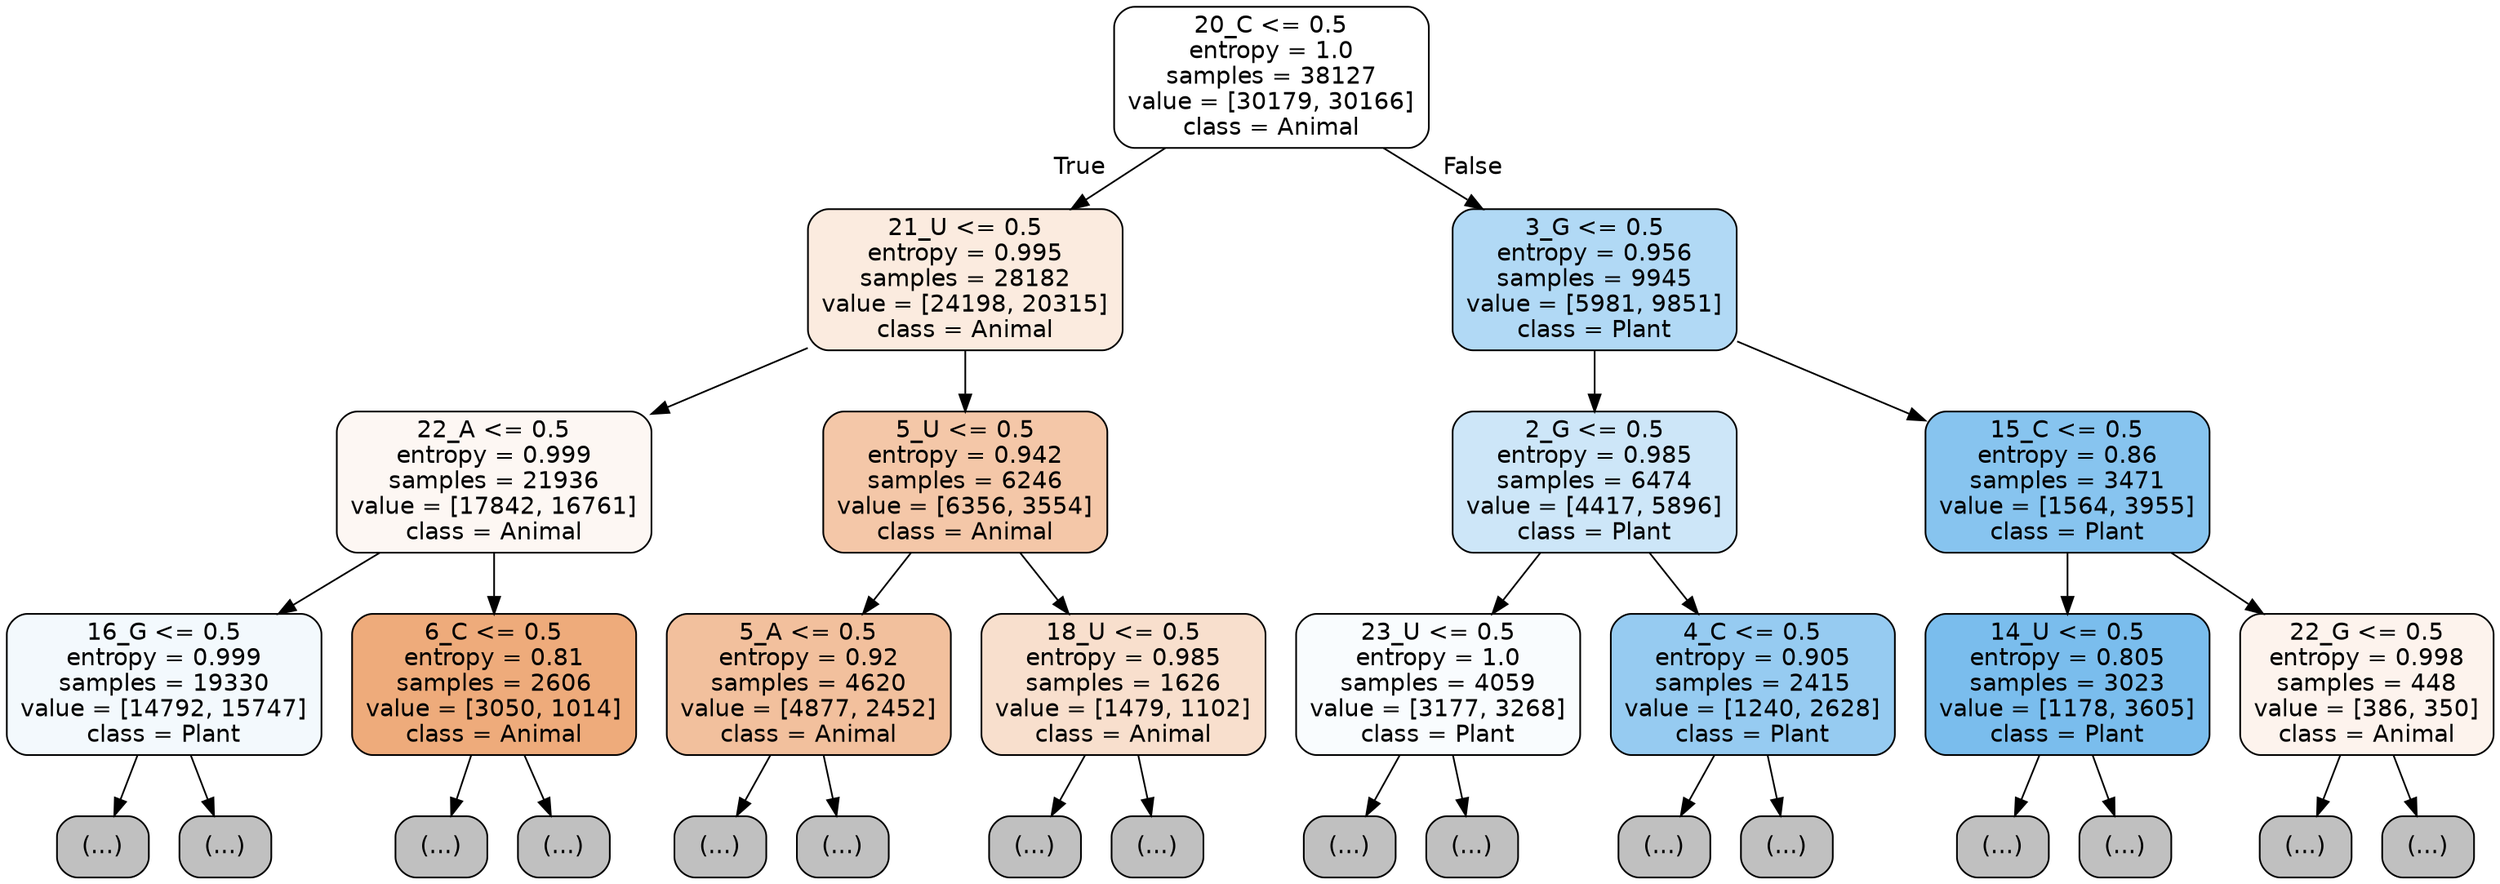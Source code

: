 digraph Tree {
node [shape=box, style="filled, rounded", color="black", fontname="helvetica"] ;
edge [fontname="helvetica"] ;
0 [label="20_C <= 0.5\nentropy = 1.0\nsamples = 38127\nvalue = [30179, 30166]\nclass = Animal", fillcolor="#ffffff"] ;
1 [label="21_U <= 0.5\nentropy = 0.995\nsamples = 28182\nvalue = [24198, 20315]\nclass = Animal", fillcolor="#fbebdf"] ;
0 -> 1 [labeldistance=2.5, labelangle=45, headlabel="True"] ;
2 [label="22_A <= 0.5\nentropy = 0.999\nsamples = 21936\nvalue = [17842, 16761]\nclass = Animal", fillcolor="#fdf7f3"] ;
1 -> 2 ;
3 [label="16_G <= 0.5\nentropy = 0.999\nsamples = 19330\nvalue = [14792, 15747]\nclass = Plant", fillcolor="#f3f9fd"] ;
2 -> 3 ;
4 [label="(...)", fillcolor="#C0C0C0"] ;
3 -> 4 ;
6651 [label="(...)", fillcolor="#C0C0C0"] ;
3 -> 6651 ;
9112 [label="6_C <= 0.5\nentropy = 0.81\nsamples = 2606\nvalue = [3050, 1014]\nclass = Animal", fillcolor="#eeab7b"] ;
2 -> 9112 ;
9113 [label="(...)", fillcolor="#C0C0C0"] ;
9112 -> 9113 ;
10076 [label="(...)", fillcolor="#C0C0C0"] ;
9112 -> 10076 ;
10337 [label="5_U <= 0.5\nentropy = 0.942\nsamples = 6246\nvalue = [6356, 3554]\nclass = Animal", fillcolor="#f4c7a8"] ;
1 -> 10337 ;
10338 [label="5_A <= 0.5\nentropy = 0.92\nsamples = 4620\nvalue = [4877, 2452]\nclass = Animal", fillcolor="#f2c09d"] ;
10337 -> 10338 ;
10339 [label="(...)", fillcolor="#C0C0C0"] ;
10338 -> 10339 ;
11512 [label="(...)", fillcolor="#C0C0C0"] ;
10338 -> 11512 ;
12219 [label="18_U <= 0.5\nentropy = 0.985\nsamples = 1626\nvalue = [1479, 1102]\nclass = Animal", fillcolor="#f8dfcd"] ;
10337 -> 12219 ;
12220 [label="(...)", fillcolor="#C0C0C0"] ;
12219 -> 12220 ;
12727 [label="(...)", fillcolor="#C0C0C0"] ;
12219 -> 12727 ;
12936 [label="3_G <= 0.5\nentropy = 0.956\nsamples = 9945\nvalue = [5981, 9851]\nclass = Plant", fillcolor="#b1d9f5"] ;
0 -> 12936 [labeldistance=2.5, labelangle=-45, headlabel="False"] ;
12937 [label="2_G <= 0.5\nentropy = 0.985\nsamples = 6474\nvalue = [4417, 5896]\nclass = Plant", fillcolor="#cde6f8"] ;
12936 -> 12937 ;
12938 [label="23_U <= 0.5\nentropy = 1.0\nsamples = 4059\nvalue = [3177, 3268]\nclass = Plant", fillcolor="#f9fcfe"] ;
12937 -> 12938 ;
12939 [label="(...)", fillcolor="#C0C0C0"] ;
12938 -> 12939 ;
14974 [label="(...)", fillcolor="#C0C0C0"] ;
12938 -> 14974 ;
15049 [label="4_C <= 0.5\nentropy = 0.905\nsamples = 2415\nvalue = [1240, 2628]\nclass = Plant", fillcolor="#96cbf1"] ;
12937 -> 15049 ;
15050 [label="(...)", fillcolor="#C0C0C0"] ;
15049 -> 15050 ;
15631 [label="(...)", fillcolor="#C0C0C0"] ;
15049 -> 15631 ;
15784 [label="15_C <= 0.5\nentropy = 0.86\nsamples = 3471\nvalue = [1564, 3955]\nclass = Plant", fillcolor="#87c4ef"] ;
12936 -> 15784 ;
15785 [label="14_U <= 0.5\nentropy = 0.805\nsamples = 3023\nvalue = [1178, 3605]\nclass = Plant", fillcolor="#7abded"] ;
15784 -> 15785 ;
15786 [label="(...)", fillcolor="#C0C0C0"] ;
15785 -> 15786 ;
16425 [label="(...)", fillcolor="#C0C0C0"] ;
15785 -> 16425 ;
16688 [label="22_G <= 0.5\nentropy = 0.998\nsamples = 448\nvalue = [386, 350]\nclass = Animal", fillcolor="#fdf3ed"] ;
15784 -> 16688 ;
16689 [label="(...)", fillcolor="#C0C0C0"] ;
16688 -> 16689 ;
16914 [label="(...)", fillcolor="#C0C0C0"] ;
16688 -> 16914 ;
}